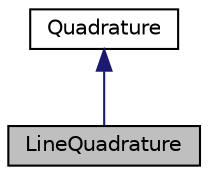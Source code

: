 digraph "LineQuadrature"
{
  edge [fontname="Helvetica",fontsize="10",labelfontname="Helvetica",labelfontsize="10"];
  node [fontname="Helvetica",fontsize="10",shape=record];
  Node1 [label="LineQuadrature",height=0.2,width=0.4,color="black", fillcolor="grey75", style="filled", fontcolor="black"];
  Node2 -> Node1 [dir="back",color="midnightblue",fontsize="10",style="solid",fontname="Helvetica"];
  Node2 [label="Quadrature",height=0.2,width=0.4,color="black", fillcolor="white", style="filled",URL="$classQuadrature.html",tooltip="Quadrature interface class. To implement a new quadrature derive from this class and use the method a..."];
}
